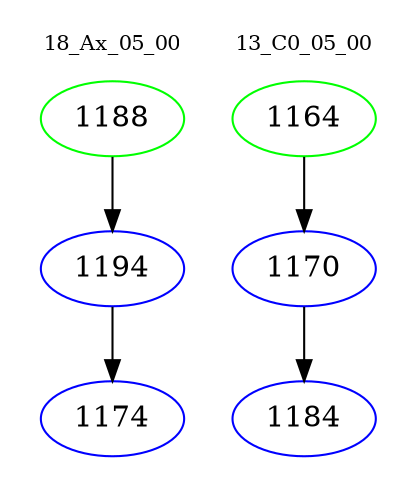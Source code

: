 digraph{
subgraph cluster_0 {
color = white
label = "18_Ax_05_00";
fontsize=10;
T0_1188 [label="1188", color="green"]
T0_1188 -> T0_1194 [color="black"]
T0_1194 [label="1194", color="blue"]
T0_1194 -> T0_1174 [color="black"]
T0_1174 [label="1174", color="blue"]
}
subgraph cluster_1 {
color = white
label = "13_C0_05_00";
fontsize=10;
T1_1164 [label="1164", color="green"]
T1_1164 -> T1_1170 [color="black"]
T1_1170 [label="1170", color="blue"]
T1_1170 -> T1_1184 [color="black"]
T1_1184 [label="1184", color="blue"]
}
}
